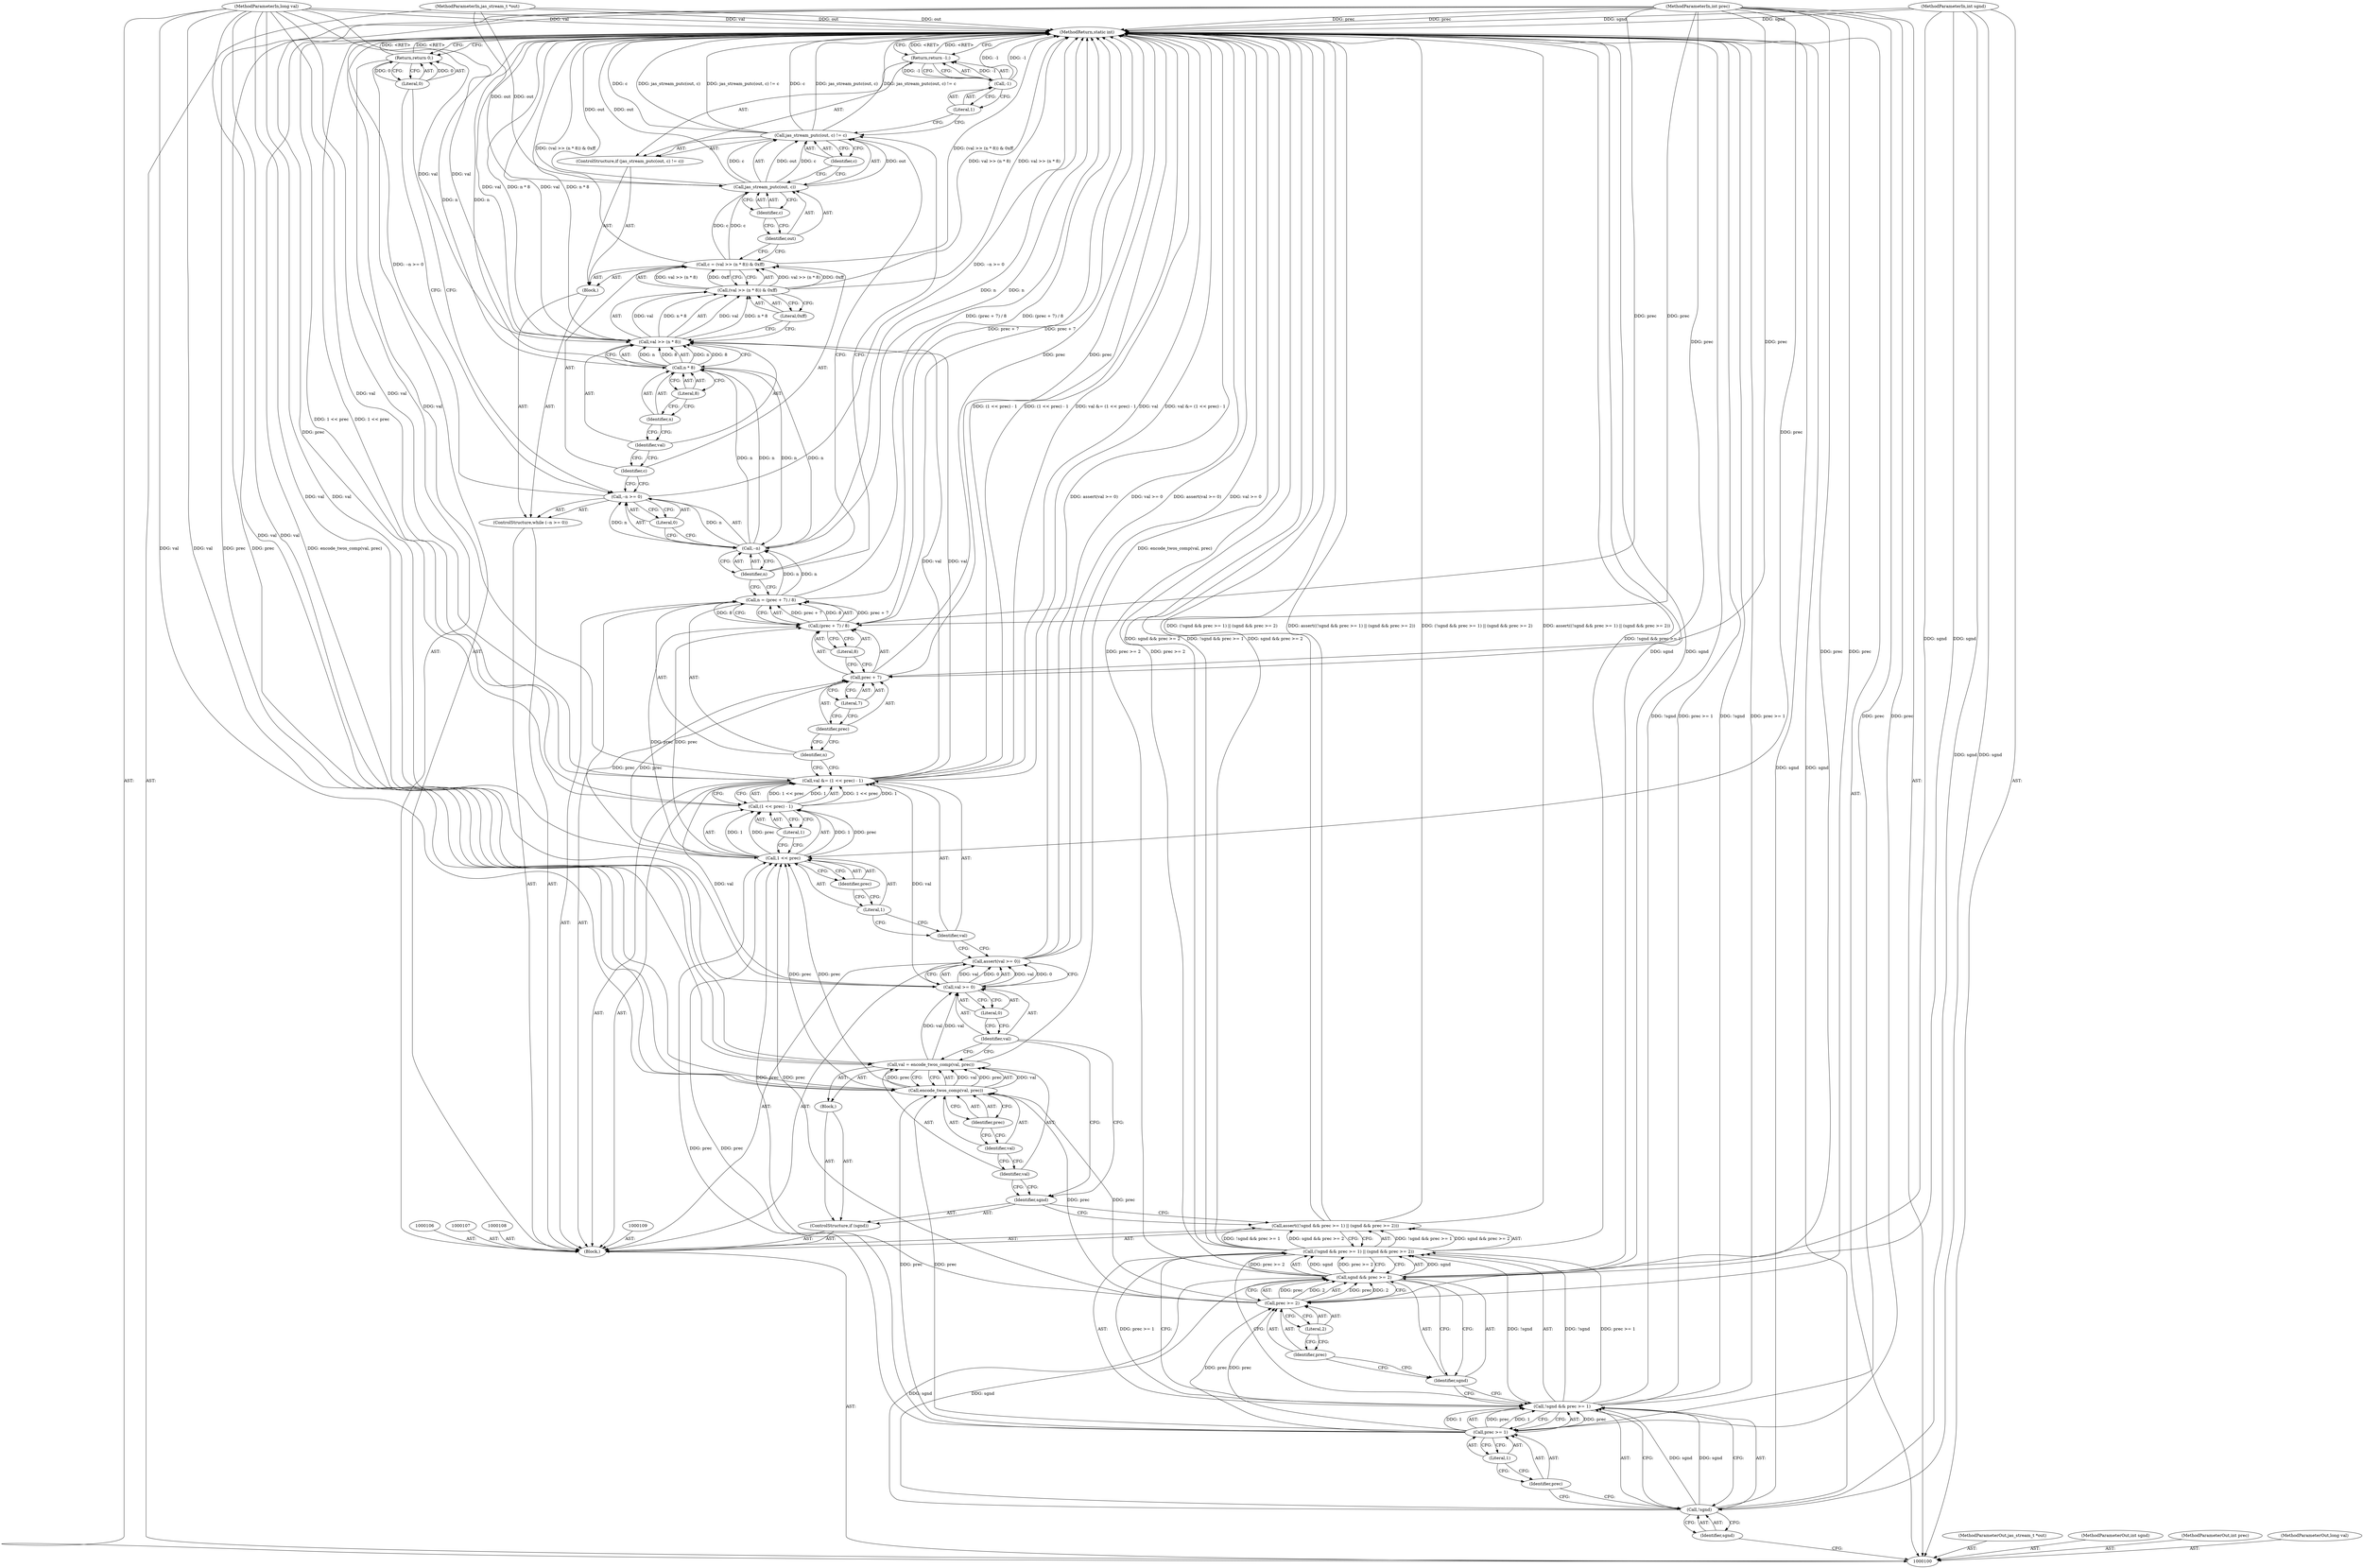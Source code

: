 digraph "0_jasper_d42b2388f7f8e0332c846675133acea151fc557a_14" {
"1000175" [label="(MethodReturn,static int)"];
"1000101" [label="(MethodParameterIn,jas_stream_t *out)"];
"1000276" [label="(MethodParameterOut,jas_stream_t *out)"];
"1000102" [label="(MethodParameterIn,int sgnd)"];
"1000277" [label="(MethodParameterOut,int sgnd)"];
"1000103" [label="(MethodParameterIn,int prec)"];
"1000278" [label="(MethodParameterOut,int prec)"];
"1000104" [label="(MethodParameterIn,long val)"];
"1000279" [label="(MethodParameterOut,long val)"];
"1000131" [label="(Call,assert(val >= 0))"];
"1000134" [label="(Literal,0)"];
"1000132" [label="(Call,val >= 0)"];
"1000133" [label="(Identifier,val)"];
"1000135" [label="(Call,val &= (1 << prec) - 1)"];
"1000136" [label="(Identifier,val)"];
"1000140" [label="(Identifier,prec)"];
"1000141" [label="(Literal,1)"];
"1000137" [label="(Call,(1 << prec) - 1)"];
"1000138" [label="(Call,1 << prec)"];
"1000139" [label="(Literal,1)"];
"1000142" [label="(Call,n = (prec + 7) / 8)"];
"1000143" [label="(Identifier,n)"];
"1000147" [label="(Literal,7)"];
"1000148" [label="(Literal,8)"];
"1000144" [label="(Call,(prec + 7) / 8)"];
"1000145" [label="(Call,prec + 7)"];
"1000146" [label="(Identifier,prec)"];
"1000149" [label="(ControlStructure,while (--n >= 0))"];
"1000152" [label="(Identifier,n)"];
"1000153" [label="(Literal,0)"];
"1000154" [label="(Block,)"];
"1000150" [label="(Call,--n >= 0)"];
"1000151" [label="(Call,--n)"];
"1000160" [label="(Call,n * 8)"];
"1000161" [label="(Identifier,n)"];
"1000162" [label="(Literal,8)"];
"1000155" [label="(Call,c = (val >> (n * 8)) & 0xff)"];
"1000156" [label="(Identifier,c)"];
"1000163" [label="(Literal,0xff)"];
"1000157" [label="(Call,(val >> (n * 8)) & 0xff)"];
"1000158" [label="(Call,val >> (n * 8))"];
"1000159" [label="(Identifier,val)"];
"1000164" [label="(ControlStructure,if (jas_stream_putc(out, c) != c))"];
"1000167" [label="(Identifier,out)"];
"1000168" [label="(Identifier,c)"];
"1000169" [label="(Identifier,c)"];
"1000165" [label="(Call,jas_stream_putc(out, c) != c)"];
"1000166" [label="(Call,jas_stream_putc(out, c))"];
"1000171" [label="(Call,-1)"];
"1000172" [label="(Literal,1)"];
"1000170" [label="(Return,return -1;)"];
"1000173" [label="(Return,return 0;)"];
"1000174" [label="(Literal,0)"];
"1000105" [label="(Block,)"];
"1000112" [label="(Call,!sgnd && prec >= 1)"];
"1000113" [label="(Call,!sgnd)"];
"1000114" [label="(Identifier,sgnd)"];
"1000115" [label="(Call,prec >= 1)"];
"1000116" [label="(Identifier,prec)"];
"1000110" [label="(Call,assert((!sgnd && prec >= 1) || (sgnd && prec >= 2)))"];
"1000117" [label="(Literal,1)"];
"1000118" [label="(Call,sgnd && prec >= 2)"];
"1000119" [label="(Identifier,sgnd)"];
"1000120" [label="(Call,prec >= 2)"];
"1000121" [label="(Identifier,prec)"];
"1000122" [label="(Literal,2)"];
"1000111" [label="(Call,(!sgnd && prec >= 1) || (sgnd && prec >= 2))"];
"1000125" [label="(Block,)"];
"1000123" [label="(ControlStructure,if (sgnd))"];
"1000124" [label="(Identifier,sgnd)"];
"1000129" [label="(Identifier,val)"];
"1000126" [label="(Call,val = encode_twos_comp(val, prec))"];
"1000127" [label="(Identifier,val)"];
"1000130" [label="(Identifier,prec)"];
"1000128" [label="(Call,encode_twos_comp(val, prec))"];
"1000175" -> "1000100"  [label="AST: "];
"1000175" -> "1000170"  [label="CFG: "];
"1000175" -> "1000173"  [label="CFG: "];
"1000173" -> "1000175"  [label="DDG: <RET>"];
"1000170" -> "1000175"  [label="DDG: <RET>"];
"1000158" -> "1000175"  [label="DDG: val"];
"1000158" -> "1000175"  [label="DDG: n * 8"];
"1000165" -> "1000175"  [label="DDG: c"];
"1000165" -> "1000175"  [label="DDG: jas_stream_putc(out, c)"];
"1000165" -> "1000175"  [label="DDG: jas_stream_putc(out, c) != c"];
"1000155" -> "1000175"  [label="DDG: (val >> (n * 8)) & 0xff"];
"1000104" -> "1000175"  [label="DDG: val"];
"1000131" -> "1000175"  [label="DDG: val >= 0"];
"1000131" -> "1000175"  [label="DDG: assert(val >= 0)"];
"1000112" -> "1000175"  [label="DDG: prec >= 1"];
"1000112" -> "1000175"  [label="DDG: !sgnd"];
"1000111" -> "1000175"  [label="DDG: sgnd && prec >= 2"];
"1000111" -> "1000175"  [label="DDG: !sgnd && prec >= 1"];
"1000150" -> "1000175"  [label="DDG: --n >= 0"];
"1000118" -> "1000175"  [label="DDG: sgnd"];
"1000118" -> "1000175"  [label="DDG: prec >= 2"];
"1000145" -> "1000175"  [label="DDG: prec"];
"1000135" -> "1000175"  [label="DDG: (1 << prec) - 1"];
"1000135" -> "1000175"  [label="DDG: val &= (1 << prec) - 1"];
"1000135" -> "1000175"  [label="DDG: val"];
"1000113" -> "1000175"  [label="DDG: sgnd"];
"1000151" -> "1000175"  [label="DDG: n"];
"1000142" -> "1000175"  [label="DDG: (prec + 7) / 8"];
"1000166" -> "1000175"  [label="DDG: out"];
"1000157" -> "1000175"  [label="DDG: val >> (n * 8)"];
"1000103" -> "1000175"  [label="DDG: prec"];
"1000102" -> "1000175"  [label="DDG: sgnd"];
"1000101" -> "1000175"  [label="DDG: out"];
"1000110" -> "1000175"  [label="DDG: assert((!sgnd && prec >= 1) || (sgnd && prec >= 2))"];
"1000110" -> "1000175"  [label="DDG: (!sgnd && prec >= 1) || (sgnd && prec >= 2)"];
"1000144" -> "1000175"  [label="DDG: prec + 7"];
"1000171" -> "1000175"  [label="DDG: -1"];
"1000126" -> "1000175"  [label="DDG: encode_twos_comp(val, prec)"];
"1000137" -> "1000175"  [label="DDG: 1 << prec"];
"1000160" -> "1000175"  [label="DDG: n"];
"1000101" -> "1000100"  [label="AST: "];
"1000101" -> "1000175"  [label="DDG: out"];
"1000101" -> "1000166"  [label="DDG: out"];
"1000276" -> "1000100"  [label="AST: "];
"1000102" -> "1000100"  [label="AST: "];
"1000102" -> "1000175"  [label="DDG: sgnd"];
"1000102" -> "1000113"  [label="DDG: sgnd"];
"1000102" -> "1000118"  [label="DDG: sgnd"];
"1000277" -> "1000100"  [label="AST: "];
"1000103" -> "1000100"  [label="AST: "];
"1000103" -> "1000175"  [label="DDG: prec"];
"1000103" -> "1000115"  [label="DDG: prec"];
"1000103" -> "1000120"  [label="DDG: prec"];
"1000103" -> "1000128"  [label="DDG: prec"];
"1000103" -> "1000138"  [label="DDG: prec"];
"1000103" -> "1000144"  [label="DDG: prec"];
"1000103" -> "1000145"  [label="DDG: prec"];
"1000278" -> "1000100"  [label="AST: "];
"1000104" -> "1000100"  [label="AST: "];
"1000104" -> "1000175"  [label="DDG: val"];
"1000104" -> "1000126"  [label="DDG: val"];
"1000104" -> "1000128"  [label="DDG: val"];
"1000104" -> "1000132"  [label="DDG: val"];
"1000104" -> "1000135"  [label="DDG: val"];
"1000104" -> "1000158"  [label="DDG: val"];
"1000279" -> "1000100"  [label="AST: "];
"1000131" -> "1000105"  [label="AST: "];
"1000131" -> "1000132"  [label="CFG: "];
"1000132" -> "1000131"  [label="AST: "];
"1000136" -> "1000131"  [label="CFG: "];
"1000131" -> "1000175"  [label="DDG: val >= 0"];
"1000131" -> "1000175"  [label="DDG: assert(val >= 0)"];
"1000132" -> "1000131"  [label="DDG: val"];
"1000132" -> "1000131"  [label="DDG: 0"];
"1000134" -> "1000132"  [label="AST: "];
"1000134" -> "1000133"  [label="CFG: "];
"1000132" -> "1000134"  [label="CFG: "];
"1000132" -> "1000131"  [label="AST: "];
"1000132" -> "1000134"  [label="CFG: "];
"1000133" -> "1000132"  [label="AST: "];
"1000134" -> "1000132"  [label="AST: "];
"1000131" -> "1000132"  [label="CFG: "];
"1000132" -> "1000131"  [label="DDG: val"];
"1000132" -> "1000131"  [label="DDG: 0"];
"1000126" -> "1000132"  [label="DDG: val"];
"1000104" -> "1000132"  [label="DDG: val"];
"1000132" -> "1000135"  [label="DDG: val"];
"1000133" -> "1000132"  [label="AST: "];
"1000133" -> "1000126"  [label="CFG: "];
"1000133" -> "1000124"  [label="CFG: "];
"1000134" -> "1000133"  [label="CFG: "];
"1000135" -> "1000105"  [label="AST: "];
"1000135" -> "1000137"  [label="CFG: "];
"1000136" -> "1000135"  [label="AST: "];
"1000137" -> "1000135"  [label="AST: "];
"1000143" -> "1000135"  [label="CFG: "];
"1000135" -> "1000175"  [label="DDG: (1 << prec) - 1"];
"1000135" -> "1000175"  [label="DDG: val &= (1 << prec) - 1"];
"1000135" -> "1000175"  [label="DDG: val"];
"1000132" -> "1000135"  [label="DDG: val"];
"1000104" -> "1000135"  [label="DDG: val"];
"1000137" -> "1000135"  [label="DDG: 1 << prec"];
"1000137" -> "1000135"  [label="DDG: 1"];
"1000135" -> "1000158"  [label="DDG: val"];
"1000136" -> "1000135"  [label="AST: "];
"1000136" -> "1000131"  [label="CFG: "];
"1000139" -> "1000136"  [label="CFG: "];
"1000140" -> "1000138"  [label="AST: "];
"1000140" -> "1000139"  [label="CFG: "];
"1000138" -> "1000140"  [label="CFG: "];
"1000141" -> "1000137"  [label="AST: "];
"1000141" -> "1000138"  [label="CFG: "];
"1000137" -> "1000141"  [label="CFG: "];
"1000137" -> "1000135"  [label="AST: "];
"1000137" -> "1000141"  [label="CFG: "];
"1000138" -> "1000137"  [label="AST: "];
"1000141" -> "1000137"  [label="AST: "];
"1000135" -> "1000137"  [label="CFG: "];
"1000137" -> "1000175"  [label="DDG: 1 << prec"];
"1000137" -> "1000135"  [label="DDG: 1 << prec"];
"1000137" -> "1000135"  [label="DDG: 1"];
"1000138" -> "1000137"  [label="DDG: 1"];
"1000138" -> "1000137"  [label="DDG: prec"];
"1000138" -> "1000137"  [label="AST: "];
"1000138" -> "1000140"  [label="CFG: "];
"1000139" -> "1000138"  [label="AST: "];
"1000140" -> "1000138"  [label="AST: "];
"1000141" -> "1000138"  [label="CFG: "];
"1000138" -> "1000137"  [label="DDG: 1"];
"1000138" -> "1000137"  [label="DDG: prec"];
"1000128" -> "1000138"  [label="DDG: prec"];
"1000120" -> "1000138"  [label="DDG: prec"];
"1000115" -> "1000138"  [label="DDG: prec"];
"1000103" -> "1000138"  [label="DDG: prec"];
"1000138" -> "1000144"  [label="DDG: prec"];
"1000138" -> "1000145"  [label="DDG: prec"];
"1000139" -> "1000138"  [label="AST: "];
"1000139" -> "1000136"  [label="CFG: "];
"1000140" -> "1000139"  [label="CFG: "];
"1000142" -> "1000105"  [label="AST: "];
"1000142" -> "1000144"  [label="CFG: "];
"1000143" -> "1000142"  [label="AST: "];
"1000144" -> "1000142"  [label="AST: "];
"1000152" -> "1000142"  [label="CFG: "];
"1000142" -> "1000175"  [label="DDG: (prec + 7) / 8"];
"1000144" -> "1000142"  [label="DDG: prec + 7"];
"1000144" -> "1000142"  [label="DDG: 8"];
"1000142" -> "1000151"  [label="DDG: n"];
"1000143" -> "1000142"  [label="AST: "];
"1000143" -> "1000135"  [label="CFG: "];
"1000146" -> "1000143"  [label="CFG: "];
"1000147" -> "1000145"  [label="AST: "];
"1000147" -> "1000146"  [label="CFG: "];
"1000145" -> "1000147"  [label="CFG: "];
"1000148" -> "1000144"  [label="AST: "];
"1000148" -> "1000145"  [label="CFG: "];
"1000144" -> "1000148"  [label="CFG: "];
"1000144" -> "1000142"  [label="AST: "];
"1000144" -> "1000148"  [label="CFG: "];
"1000145" -> "1000144"  [label="AST: "];
"1000148" -> "1000144"  [label="AST: "];
"1000142" -> "1000144"  [label="CFG: "];
"1000144" -> "1000175"  [label="DDG: prec + 7"];
"1000144" -> "1000142"  [label="DDG: prec + 7"];
"1000144" -> "1000142"  [label="DDG: 8"];
"1000138" -> "1000144"  [label="DDG: prec"];
"1000103" -> "1000144"  [label="DDG: prec"];
"1000145" -> "1000144"  [label="AST: "];
"1000145" -> "1000147"  [label="CFG: "];
"1000146" -> "1000145"  [label="AST: "];
"1000147" -> "1000145"  [label="AST: "];
"1000148" -> "1000145"  [label="CFG: "];
"1000145" -> "1000175"  [label="DDG: prec"];
"1000138" -> "1000145"  [label="DDG: prec"];
"1000103" -> "1000145"  [label="DDG: prec"];
"1000146" -> "1000145"  [label="AST: "];
"1000146" -> "1000143"  [label="CFG: "];
"1000147" -> "1000146"  [label="CFG: "];
"1000149" -> "1000105"  [label="AST: "];
"1000150" -> "1000149"  [label="AST: "];
"1000154" -> "1000149"  [label="AST: "];
"1000152" -> "1000151"  [label="AST: "];
"1000152" -> "1000165"  [label="CFG: "];
"1000152" -> "1000142"  [label="CFG: "];
"1000151" -> "1000152"  [label="CFG: "];
"1000153" -> "1000150"  [label="AST: "];
"1000153" -> "1000151"  [label="CFG: "];
"1000150" -> "1000153"  [label="CFG: "];
"1000154" -> "1000149"  [label="AST: "];
"1000155" -> "1000154"  [label="AST: "];
"1000164" -> "1000154"  [label="AST: "];
"1000150" -> "1000149"  [label="AST: "];
"1000150" -> "1000153"  [label="CFG: "];
"1000151" -> "1000150"  [label="AST: "];
"1000153" -> "1000150"  [label="AST: "];
"1000156" -> "1000150"  [label="CFG: "];
"1000174" -> "1000150"  [label="CFG: "];
"1000150" -> "1000175"  [label="DDG: --n >= 0"];
"1000151" -> "1000150"  [label="DDG: n"];
"1000151" -> "1000150"  [label="AST: "];
"1000151" -> "1000152"  [label="CFG: "];
"1000152" -> "1000151"  [label="AST: "];
"1000153" -> "1000151"  [label="CFG: "];
"1000151" -> "1000175"  [label="DDG: n"];
"1000151" -> "1000150"  [label="DDG: n"];
"1000142" -> "1000151"  [label="DDG: n"];
"1000160" -> "1000151"  [label="DDG: n"];
"1000151" -> "1000160"  [label="DDG: n"];
"1000160" -> "1000158"  [label="AST: "];
"1000160" -> "1000162"  [label="CFG: "];
"1000161" -> "1000160"  [label="AST: "];
"1000162" -> "1000160"  [label="AST: "];
"1000158" -> "1000160"  [label="CFG: "];
"1000160" -> "1000175"  [label="DDG: n"];
"1000160" -> "1000151"  [label="DDG: n"];
"1000160" -> "1000158"  [label="DDG: n"];
"1000160" -> "1000158"  [label="DDG: 8"];
"1000151" -> "1000160"  [label="DDG: n"];
"1000161" -> "1000160"  [label="AST: "];
"1000161" -> "1000159"  [label="CFG: "];
"1000162" -> "1000161"  [label="CFG: "];
"1000162" -> "1000160"  [label="AST: "];
"1000162" -> "1000161"  [label="CFG: "];
"1000160" -> "1000162"  [label="CFG: "];
"1000155" -> "1000154"  [label="AST: "];
"1000155" -> "1000157"  [label="CFG: "];
"1000156" -> "1000155"  [label="AST: "];
"1000157" -> "1000155"  [label="AST: "];
"1000167" -> "1000155"  [label="CFG: "];
"1000155" -> "1000175"  [label="DDG: (val >> (n * 8)) & 0xff"];
"1000157" -> "1000155"  [label="DDG: val >> (n * 8)"];
"1000157" -> "1000155"  [label="DDG: 0xff"];
"1000155" -> "1000166"  [label="DDG: c"];
"1000156" -> "1000155"  [label="AST: "];
"1000156" -> "1000150"  [label="CFG: "];
"1000159" -> "1000156"  [label="CFG: "];
"1000163" -> "1000157"  [label="AST: "];
"1000163" -> "1000158"  [label="CFG: "];
"1000157" -> "1000163"  [label="CFG: "];
"1000157" -> "1000155"  [label="AST: "];
"1000157" -> "1000163"  [label="CFG: "];
"1000158" -> "1000157"  [label="AST: "];
"1000163" -> "1000157"  [label="AST: "];
"1000155" -> "1000157"  [label="CFG: "];
"1000157" -> "1000175"  [label="DDG: val >> (n * 8)"];
"1000157" -> "1000155"  [label="DDG: val >> (n * 8)"];
"1000157" -> "1000155"  [label="DDG: 0xff"];
"1000158" -> "1000157"  [label="DDG: val"];
"1000158" -> "1000157"  [label="DDG: n * 8"];
"1000158" -> "1000157"  [label="AST: "];
"1000158" -> "1000160"  [label="CFG: "];
"1000159" -> "1000158"  [label="AST: "];
"1000160" -> "1000158"  [label="AST: "];
"1000163" -> "1000158"  [label="CFG: "];
"1000158" -> "1000175"  [label="DDG: val"];
"1000158" -> "1000175"  [label="DDG: n * 8"];
"1000158" -> "1000157"  [label="DDG: val"];
"1000158" -> "1000157"  [label="DDG: n * 8"];
"1000135" -> "1000158"  [label="DDG: val"];
"1000104" -> "1000158"  [label="DDG: val"];
"1000160" -> "1000158"  [label="DDG: n"];
"1000160" -> "1000158"  [label="DDG: 8"];
"1000159" -> "1000158"  [label="AST: "];
"1000159" -> "1000156"  [label="CFG: "];
"1000161" -> "1000159"  [label="CFG: "];
"1000164" -> "1000154"  [label="AST: "];
"1000165" -> "1000164"  [label="AST: "];
"1000170" -> "1000164"  [label="AST: "];
"1000167" -> "1000166"  [label="AST: "];
"1000167" -> "1000155"  [label="CFG: "];
"1000168" -> "1000167"  [label="CFG: "];
"1000168" -> "1000166"  [label="AST: "];
"1000168" -> "1000167"  [label="CFG: "];
"1000166" -> "1000168"  [label="CFG: "];
"1000169" -> "1000165"  [label="AST: "];
"1000169" -> "1000166"  [label="CFG: "];
"1000165" -> "1000169"  [label="CFG: "];
"1000165" -> "1000164"  [label="AST: "];
"1000165" -> "1000169"  [label="CFG: "];
"1000166" -> "1000165"  [label="AST: "];
"1000169" -> "1000165"  [label="AST: "];
"1000152" -> "1000165"  [label="CFG: "];
"1000172" -> "1000165"  [label="CFG: "];
"1000165" -> "1000175"  [label="DDG: c"];
"1000165" -> "1000175"  [label="DDG: jas_stream_putc(out, c)"];
"1000165" -> "1000175"  [label="DDG: jas_stream_putc(out, c) != c"];
"1000166" -> "1000165"  [label="DDG: out"];
"1000166" -> "1000165"  [label="DDG: c"];
"1000166" -> "1000165"  [label="AST: "];
"1000166" -> "1000168"  [label="CFG: "];
"1000167" -> "1000166"  [label="AST: "];
"1000168" -> "1000166"  [label="AST: "];
"1000169" -> "1000166"  [label="CFG: "];
"1000166" -> "1000175"  [label="DDG: out"];
"1000166" -> "1000165"  [label="DDG: out"];
"1000166" -> "1000165"  [label="DDG: c"];
"1000101" -> "1000166"  [label="DDG: out"];
"1000155" -> "1000166"  [label="DDG: c"];
"1000171" -> "1000170"  [label="AST: "];
"1000171" -> "1000172"  [label="CFG: "];
"1000172" -> "1000171"  [label="AST: "];
"1000170" -> "1000171"  [label="CFG: "];
"1000171" -> "1000175"  [label="DDG: -1"];
"1000171" -> "1000170"  [label="DDG: -1"];
"1000172" -> "1000171"  [label="AST: "];
"1000172" -> "1000165"  [label="CFG: "];
"1000171" -> "1000172"  [label="CFG: "];
"1000170" -> "1000164"  [label="AST: "];
"1000170" -> "1000171"  [label="CFG: "];
"1000171" -> "1000170"  [label="AST: "];
"1000175" -> "1000170"  [label="CFG: "];
"1000170" -> "1000175"  [label="DDG: <RET>"];
"1000171" -> "1000170"  [label="DDG: -1"];
"1000173" -> "1000105"  [label="AST: "];
"1000173" -> "1000174"  [label="CFG: "];
"1000174" -> "1000173"  [label="AST: "];
"1000175" -> "1000173"  [label="CFG: "];
"1000173" -> "1000175"  [label="DDG: <RET>"];
"1000174" -> "1000173"  [label="DDG: 0"];
"1000174" -> "1000173"  [label="AST: "];
"1000174" -> "1000150"  [label="CFG: "];
"1000173" -> "1000174"  [label="CFG: "];
"1000174" -> "1000173"  [label="DDG: 0"];
"1000105" -> "1000100"  [label="AST: "];
"1000106" -> "1000105"  [label="AST: "];
"1000107" -> "1000105"  [label="AST: "];
"1000108" -> "1000105"  [label="AST: "];
"1000109" -> "1000105"  [label="AST: "];
"1000110" -> "1000105"  [label="AST: "];
"1000123" -> "1000105"  [label="AST: "];
"1000131" -> "1000105"  [label="AST: "];
"1000135" -> "1000105"  [label="AST: "];
"1000142" -> "1000105"  [label="AST: "];
"1000149" -> "1000105"  [label="AST: "];
"1000173" -> "1000105"  [label="AST: "];
"1000112" -> "1000111"  [label="AST: "];
"1000112" -> "1000113"  [label="CFG: "];
"1000112" -> "1000115"  [label="CFG: "];
"1000113" -> "1000112"  [label="AST: "];
"1000115" -> "1000112"  [label="AST: "];
"1000119" -> "1000112"  [label="CFG: "];
"1000111" -> "1000112"  [label="CFG: "];
"1000112" -> "1000175"  [label="DDG: prec >= 1"];
"1000112" -> "1000175"  [label="DDG: !sgnd"];
"1000112" -> "1000111"  [label="DDG: !sgnd"];
"1000112" -> "1000111"  [label="DDG: prec >= 1"];
"1000113" -> "1000112"  [label="DDG: sgnd"];
"1000115" -> "1000112"  [label="DDG: prec"];
"1000115" -> "1000112"  [label="DDG: 1"];
"1000113" -> "1000112"  [label="AST: "];
"1000113" -> "1000114"  [label="CFG: "];
"1000114" -> "1000113"  [label="AST: "];
"1000116" -> "1000113"  [label="CFG: "];
"1000112" -> "1000113"  [label="CFG: "];
"1000113" -> "1000175"  [label="DDG: sgnd"];
"1000113" -> "1000112"  [label="DDG: sgnd"];
"1000102" -> "1000113"  [label="DDG: sgnd"];
"1000113" -> "1000118"  [label="DDG: sgnd"];
"1000114" -> "1000113"  [label="AST: "];
"1000114" -> "1000100"  [label="CFG: "];
"1000113" -> "1000114"  [label="CFG: "];
"1000115" -> "1000112"  [label="AST: "];
"1000115" -> "1000117"  [label="CFG: "];
"1000116" -> "1000115"  [label="AST: "];
"1000117" -> "1000115"  [label="AST: "];
"1000112" -> "1000115"  [label="CFG: "];
"1000115" -> "1000112"  [label="DDG: prec"];
"1000115" -> "1000112"  [label="DDG: 1"];
"1000103" -> "1000115"  [label="DDG: prec"];
"1000115" -> "1000120"  [label="DDG: prec"];
"1000115" -> "1000128"  [label="DDG: prec"];
"1000115" -> "1000138"  [label="DDG: prec"];
"1000116" -> "1000115"  [label="AST: "];
"1000116" -> "1000113"  [label="CFG: "];
"1000117" -> "1000116"  [label="CFG: "];
"1000110" -> "1000105"  [label="AST: "];
"1000110" -> "1000111"  [label="CFG: "];
"1000111" -> "1000110"  [label="AST: "];
"1000124" -> "1000110"  [label="CFG: "];
"1000110" -> "1000175"  [label="DDG: assert((!sgnd && prec >= 1) || (sgnd && prec >= 2))"];
"1000110" -> "1000175"  [label="DDG: (!sgnd && prec >= 1) || (sgnd && prec >= 2)"];
"1000111" -> "1000110"  [label="DDG: !sgnd && prec >= 1"];
"1000111" -> "1000110"  [label="DDG: sgnd && prec >= 2"];
"1000117" -> "1000115"  [label="AST: "];
"1000117" -> "1000116"  [label="CFG: "];
"1000115" -> "1000117"  [label="CFG: "];
"1000118" -> "1000111"  [label="AST: "];
"1000118" -> "1000119"  [label="CFG: "];
"1000118" -> "1000120"  [label="CFG: "];
"1000119" -> "1000118"  [label="AST: "];
"1000120" -> "1000118"  [label="AST: "];
"1000111" -> "1000118"  [label="CFG: "];
"1000118" -> "1000175"  [label="DDG: sgnd"];
"1000118" -> "1000175"  [label="DDG: prec >= 2"];
"1000118" -> "1000111"  [label="DDG: sgnd"];
"1000118" -> "1000111"  [label="DDG: prec >= 2"];
"1000113" -> "1000118"  [label="DDG: sgnd"];
"1000102" -> "1000118"  [label="DDG: sgnd"];
"1000120" -> "1000118"  [label="DDG: prec"];
"1000120" -> "1000118"  [label="DDG: 2"];
"1000119" -> "1000118"  [label="AST: "];
"1000119" -> "1000112"  [label="CFG: "];
"1000121" -> "1000119"  [label="CFG: "];
"1000118" -> "1000119"  [label="CFG: "];
"1000120" -> "1000118"  [label="AST: "];
"1000120" -> "1000122"  [label="CFG: "];
"1000121" -> "1000120"  [label="AST: "];
"1000122" -> "1000120"  [label="AST: "];
"1000118" -> "1000120"  [label="CFG: "];
"1000120" -> "1000118"  [label="DDG: prec"];
"1000120" -> "1000118"  [label="DDG: 2"];
"1000115" -> "1000120"  [label="DDG: prec"];
"1000103" -> "1000120"  [label="DDG: prec"];
"1000120" -> "1000128"  [label="DDG: prec"];
"1000120" -> "1000138"  [label="DDG: prec"];
"1000121" -> "1000120"  [label="AST: "];
"1000121" -> "1000119"  [label="CFG: "];
"1000122" -> "1000121"  [label="CFG: "];
"1000122" -> "1000120"  [label="AST: "];
"1000122" -> "1000121"  [label="CFG: "];
"1000120" -> "1000122"  [label="CFG: "];
"1000111" -> "1000110"  [label="AST: "];
"1000111" -> "1000112"  [label="CFG: "];
"1000111" -> "1000118"  [label="CFG: "];
"1000112" -> "1000111"  [label="AST: "];
"1000118" -> "1000111"  [label="AST: "];
"1000110" -> "1000111"  [label="CFG: "];
"1000111" -> "1000175"  [label="DDG: sgnd && prec >= 2"];
"1000111" -> "1000175"  [label="DDG: !sgnd && prec >= 1"];
"1000111" -> "1000110"  [label="DDG: !sgnd && prec >= 1"];
"1000111" -> "1000110"  [label="DDG: sgnd && prec >= 2"];
"1000112" -> "1000111"  [label="DDG: !sgnd"];
"1000112" -> "1000111"  [label="DDG: prec >= 1"];
"1000118" -> "1000111"  [label="DDG: sgnd"];
"1000118" -> "1000111"  [label="DDG: prec >= 2"];
"1000125" -> "1000123"  [label="AST: "];
"1000126" -> "1000125"  [label="AST: "];
"1000123" -> "1000105"  [label="AST: "];
"1000124" -> "1000123"  [label="AST: "];
"1000125" -> "1000123"  [label="AST: "];
"1000124" -> "1000123"  [label="AST: "];
"1000124" -> "1000110"  [label="CFG: "];
"1000127" -> "1000124"  [label="CFG: "];
"1000133" -> "1000124"  [label="CFG: "];
"1000129" -> "1000128"  [label="AST: "];
"1000129" -> "1000127"  [label="CFG: "];
"1000130" -> "1000129"  [label="CFG: "];
"1000126" -> "1000125"  [label="AST: "];
"1000126" -> "1000128"  [label="CFG: "];
"1000127" -> "1000126"  [label="AST: "];
"1000128" -> "1000126"  [label="AST: "];
"1000133" -> "1000126"  [label="CFG: "];
"1000126" -> "1000175"  [label="DDG: encode_twos_comp(val, prec)"];
"1000128" -> "1000126"  [label="DDG: val"];
"1000128" -> "1000126"  [label="DDG: prec"];
"1000104" -> "1000126"  [label="DDG: val"];
"1000126" -> "1000132"  [label="DDG: val"];
"1000127" -> "1000126"  [label="AST: "];
"1000127" -> "1000124"  [label="CFG: "];
"1000129" -> "1000127"  [label="CFG: "];
"1000130" -> "1000128"  [label="AST: "];
"1000130" -> "1000129"  [label="CFG: "];
"1000128" -> "1000130"  [label="CFG: "];
"1000128" -> "1000126"  [label="AST: "];
"1000128" -> "1000130"  [label="CFG: "];
"1000129" -> "1000128"  [label="AST: "];
"1000130" -> "1000128"  [label="AST: "];
"1000126" -> "1000128"  [label="CFG: "];
"1000128" -> "1000126"  [label="DDG: val"];
"1000128" -> "1000126"  [label="DDG: prec"];
"1000104" -> "1000128"  [label="DDG: val"];
"1000120" -> "1000128"  [label="DDG: prec"];
"1000115" -> "1000128"  [label="DDG: prec"];
"1000103" -> "1000128"  [label="DDG: prec"];
"1000128" -> "1000138"  [label="DDG: prec"];
}
